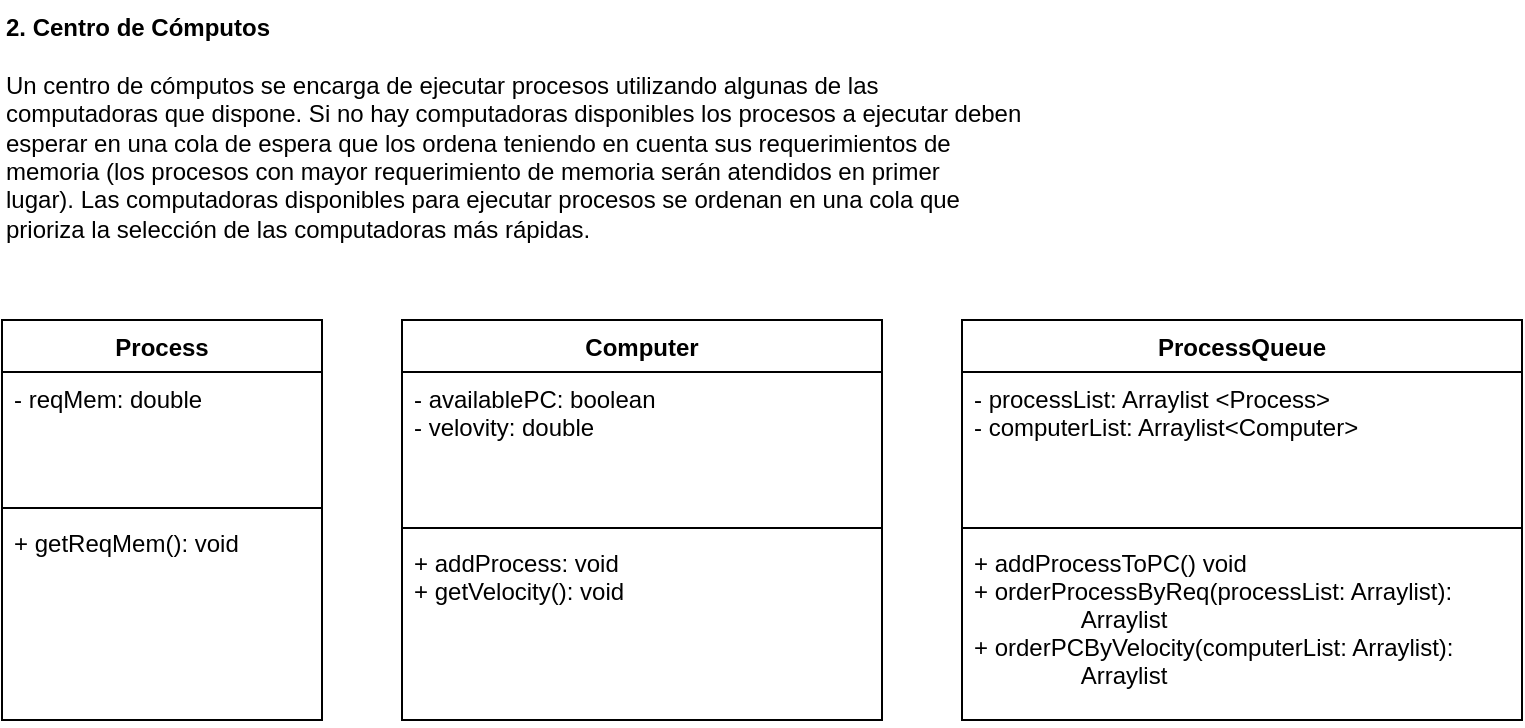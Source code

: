<mxfile version="20.7.4" type="github">
  <diagram id="C5RBs43oDa-KdzZeNtuy" name="Page-1">
    <mxGraphModel dx="880" dy="444" grid="1" gridSize="10" guides="1" tooltips="1" connect="1" arrows="1" fold="1" page="1" pageScale="1" pageWidth="1169" pageHeight="1654" math="0" shadow="0">
      <root>
        <mxCell id="WIyWlLk6GJQsqaUBKTNV-0" />
        <mxCell id="WIyWlLk6GJQsqaUBKTNV-1" parent="WIyWlLk6GJQsqaUBKTNV-0" />
        <mxCell id="zS4d0f0AooRDxBEl1E1j-0" value="&lt;b&gt;2. Centro de Cómputos&lt;br&gt;&lt;/b&gt;&lt;br&gt;Un centro de cómputos se encarga de ejecutar procesos utilizando algunas de las&lt;br&gt;computadoras que dispone. Si no hay computadoras disponibles los procesos a ejecutar deben&lt;br&gt;esperar en una cola de espera que los ordena teniendo en cuenta sus requerimientos de&lt;br&gt;memoria (los procesos con mayor requerimiento de memoria serán atendidos en primer&lt;br&gt;lugar). Las computadoras disponibles para ejecutar procesos se ordenan en una cola que&lt;br&gt;prioriza la selección de las computadoras más rápidas." style="text;whiteSpace=wrap;html=1;" vertex="1" parent="WIyWlLk6GJQsqaUBKTNV-1">
          <mxGeometry x="40" y="40" width="560" height="140" as="geometry" />
        </mxCell>
        <mxCell id="zS4d0f0AooRDxBEl1E1j-5" value="Process" style="swimlane;fontStyle=1;align=center;verticalAlign=top;childLayout=stackLayout;horizontal=1;startSize=26;horizontalStack=0;resizeParent=1;resizeParentMax=0;resizeLast=0;collapsible=1;marginBottom=0;" vertex="1" parent="WIyWlLk6GJQsqaUBKTNV-1">
          <mxGeometry x="40" y="200" width="160" height="200" as="geometry" />
        </mxCell>
        <mxCell id="zS4d0f0AooRDxBEl1E1j-6" value="- reqMem: double" style="text;strokeColor=none;fillColor=none;align=left;verticalAlign=top;spacingLeft=4;spacingRight=4;overflow=hidden;rotatable=0;points=[[0,0.5],[1,0.5]];portConstraint=eastwest;" vertex="1" parent="zS4d0f0AooRDxBEl1E1j-5">
          <mxGeometry y="26" width="160" height="64" as="geometry" />
        </mxCell>
        <mxCell id="zS4d0f0AooRDxBEl1E1j-7" value="" style="line;strokeWidth=1;fillColor=none;align=left;verticalAlign=middle;spacingTop=-1;spacingLeft=3;spacingRight=3;rotatable=0;labelPosition=right;points=[];portConstraint=eastwest;strokeColor=inherit;" vertex="1" parent="zS4d0f0AooRDxBEl1E1j-5">
          <mxGeometry y="90" width="160" height="8" as="geometry" />
        </mxCell>
        <mxCell id="zS4d0f0AooRDxBEl1E1j-8" value="+ getReqMem(): void" style="text;strokeColor=none;fillColor=none;align=left;verticalAlign=top;spacingLeft=4;spacingRight=4;overflow=hidden;rotatable=0;points=[[0,0.5],[1,0.5]];portConstraint=eastwest;" vertex="1" parent="zS4d0f0AooRDxBEl1E1j-5">
          <mxGeometry y="98" width="160" height="102" as="geometry" />
        </mxCell>
        <mxCell id="zS4d0f0AooRDxBEl1E1j-9" value="Computer" style="swimlane;fontStyle=1;align=center;verticalAlign=top;childLayout=stackLayout;horizontal=1;startSize=26;horizontalStack=0;resizeParent=1;resizeParentMax=0;resizeLast=0;collapsible=1;marginBottom=0;" vertex="1" parent="WIyWlLk6GJQsqaUBKTNV-1">
          <mxGeometry x="240" y="200" width="240" height="200" as="geometry" />
        </mxCell>
        <mxCell id="zS4d0f0AooRDxBEl1E1j-10" value="- availablePC: boolean&#xa;- velovity: double" style="text;strokeColor=none;fillColor=none;align=left;verticalAlign=top;spacingLeft=4;spacingRight=4;overflow=hidden;rotatable=0;points=[[0,0.5],[1,0.5]];portConstraint=eastwest;" vertex="1" parent="zS4d0f0AooRDxBEl1E1j-9">
          <mxGeometry y="26" width="240" height="74" as="geometry" />
        </mxCell>
        <mxCell id="zS4d0f0AooRDxBEl1E1j-11" value="" style="line;strokeWidth=1;fillColor=none;align=left;verticalAlign=middle;spacingTop=-1;spacingLeft=3;spacingRight=3;rotatable=0;labelPosition=right;points=[];portConstraint=eastwest;strokeColor=inherit;" vertex="1" parent="zS4d0f0AooRDxBEl1E1j-9">
          <mxGeometry y="100" width="240" height="8" as="geometry" />
        </mxCell>
        <mxCell id="zS4d0f0AooRDxBEl1E1j-12" value="+ addProcess: void&#xa;+ getVelocity(): void" style="text;strokeColor=none;fillColor=none;align=left;verticalAlign=top;spacingLeft=4;spacingRight=4;overflow=hidden;rotatable=0;points=[[0,0.5],[1,0.5]];portConstraint=eastwest;" vertex="1" parent="zS4d0f0AooRDxBEl1E1j-9">
          <mxGeometry y="108" width="240" height="92" as="geometry" />
        </mxCell>
        <mxCell id="zS4d0f0AooRDxBEl1E1j-13" value="ProcessQueue" style="swimlane;fontStyle=1;align=center;verticalAlign=top;childLayout=stackLayout;horizontal=1;startSize=26;horizontalStack=0;resizeParent=1;resizeParentMax=0;resizeLast=0;collapsible=1;marginBottom=0;" vertex="1" parent="WIyWlLk6GJQsqaUBKTNV-1">
          <mxGeometry x="520" y="200" width="280" height="200" as="geometry" />
        </mxCell>
        <mxCell id="zS4d0f0AooRDxBEl1E1j-14" value="- processList: Arraylist &lt;Process&gt;&#xa;- computerList: Arraylist&lt;Computer&gt;" style="text;strokeColor=none;fillColor=none;align=left;verticalAlign=top;spacingLeft=4;spacingRight=4;overflow=hidden;rotatable=0;points=[[0,0.5],[1,0.5]];portConstraint=eastwest;" vertex="1" parent="zS4d0f0AooRDxBEl1E1j-13">
          <mxGeometry y="26" width="280" height="74" as="geometry" />
        </mxCell>
        <mxCell id="zS4d0f0AooRDxBEl1E1j-15" value="" style="line;strokeWidth=1;fillColor=none;align=left;verticalAlign=middle;spacingTop=-1;spacingLeft=3;spacingRight=3;rotatable=0;labelPosition=right;points=[];portConstraint=eastwest;strokeColor=inherit;" vertex="1" parent="zS4d0f0AooRDxBEl1E1j-13">
          <mxGeometry y="100" width="280" height="8" as="geometry" />
        </mxCell>
        <mxCell id="zS4d0f0AooRDxBEl1E1j-16" value="+ addProcessToPC() void&#xa;+ orderProcessByReq(processList: Arraylist): &#xa;                Arraylist&#xa;+ orderPCByVelocity(computerList: Arraylist):&#xa;                Arraylist&#xa;" style="text;strokeColor=none;fillColor=none;align=left;verticalAlign=top;spacingLeft=4;spacingRight=4;overflow=hidden;rotatable=0;points=[[0,0.5],[1,0.5]];portConstraint=eastwest;" vertex="1" parent="zS4d0f0AooRDxBEl1E1j-13">
          <mxGeometry y="108" width="280" height="92" as="geometry" />
        </mxCell>
      </root>
    </mxGraphModel>
  </diagram>
</mxfile>
